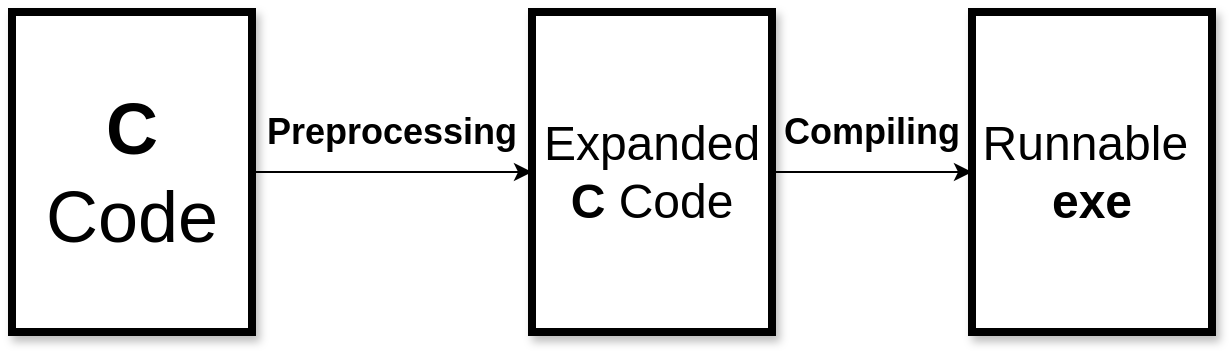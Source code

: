 <mxfile version="24.7.17">
  <diagram name="Page-1" id="tVLbkMmwTDM8UQwS_5az">
    <mxGraphModel dx="1050" dy="565" grid="1" gridSize="10" guides="1" tooltips="1" connect="1" arrows="1" fold="1" page="1" pageScale="1" pageWidth="827" pageHeight="1169" math="0" shadow="0">
      <root>
        <mxCell id="0" />
        <mxCell id="1" parent="0" />
        <mxCell id="HP1RBGwAj5SevZpqLNLj-1" value="" style="rounded=0;whiteSpace=wrap;html=1;shadow=1;strokeWidth=4;" vertex="1" parent="1">
          <mxGeometry x="80" y="160" width="120" height="160" as="geometry" />
        </mxCell>
        <mxCell id="HP1RBGwAj5SevZpqLNLj-2" value="&lt;font style=&quot;font-size: 36px;&quot;&gt;&lt;b style=&quot;&quot;&gt;C&lt;/b&gt; Code&lt;/font&gt;" style="text;html=1;align=center;verticalAlign=middle;whiteSpace=wrap;rounded=0;" vertex="1" parent="1">
          <mxGeometry x="90" y="190" width="100" height="100" as="geometry" />
        </mxCell>
        <mxCell id="HP1RBGwAj5SevZpqLNLj-3" value="" style="rounded=0;whiteSpace=wrap;html=1;shadow=1;strokeWidth=4;" vertex="1" parent="1">
          <mxGeometry x="340" y="160" width="120" height="160" as="geometry" />
        </mxCell>
        <mxCell id="HP1RBGwAj5SevZpqLNLj-4" value="&lt;font style=&quot;font-size: 24px;&quot;&gt;Expanded&lt;b style=&quot;&quot;&gt; C &lt;/b&gt;Code&lt;/font&gt;" style="text;html=1;align=center;verticalAlign=middle;whiteSpace=wrap;rounded=0;" vertex="1" parent="1">
          <mxGeometry x="350" y="190" width="100" height="100" as="geometry" />
        </mxCell>
        <mxCell id="HP1RBGwAj5SevZpqLNLj-5" value="" style="endArrow=classic;html=1;rounded=0;entryX=0;entryY=0.5;entryDx=0;entryDy=0;exitX=1;exitY=0.5;exitDx=0;exitDy=0;" edge="1" parent="1" source="HP1RBGwAj5SevZpqLNLj-1" target="HP1RBGwAj5SevZpqLNLj-3">
          <mxGeometry width="50" height="50" relative="1" as="geometry">
            <mxPoint x="390" y="320" as="sourcePoint" />
            <mxPoint x="440" y="270" as="targetPoint" />
          </mxGeometry>
        </mxCell>
        <mxCell id="HP1RBGwAj5SevZpqLNLj-6" value="&lt;b style=&quot;&quot;&gt;&lt;font style=&quot;font-size: 18px;&quot;&gt;Preprocessing&lt;/font&gt;&lt;/b&gt;" style="text;html=1;align=center;verticalAlign=middle;whiteSpace=wrap;rounded=0;" vertex="1" parent="1">
          <mxGeometry x="220" y="200" width="100" height="40" as="geometry" />
        </mxCell>
        <mxCell id="HP1RBGwAj5SevZpqLNLj-7" value="" style="rounded=0;whiteSpace=wrap;html=1;shadow=1;strokeWidth=4;" vertex="1" parent="1">
          <mxGeometry x="560" y="160" width="120" height="160" as="geometry" />
        </mxCell>
        <mxCell id="HP1RBGwAj5SevZpqLNLj-8" value="&lt;span style=&quot;font-size: 24px;&quot;&gt;Runnable&amp;nbsp;&lt;/span&gt;&lt;div&gt;&lt;span style=&quot;font-size: 24px;&quot;&gt;&lt;b&gt;exe&lt;/b&gt;&lt;/span&gt;&lt;/div&gt;" style="text;html=1;align=center;verticalAlign=middle;whiteSpace=wrap;rounded=0;" vertex="1" parent="1">
          <mxGeometry x="570" y="190" width="100" height="100" as="geometry" />
        </mxCell>
        <mxCell id="HP1RBGwAj5SevZpqLNLj-9" value="&lt;b style=&quot;&quot;&gt;&lt;font style=&quot;font-size: 18px;&quot;&gt;Compiling&lt;/font&gt;&lt;/b&gt;" style="text;html=1;align=center;verticalAlign=middle;whiteSpace=wrap;rounded=0;" vertex="1" parent="1">
          <mxGeometry x="460" y="200" width="100" height="40" as="geometry" />
        </mxCell>
        <mxCell id="HP1RBGwAj5SevZpqLNLj-10" value="" style="endArrow=classic;html=1;rounded=0;entryX=0;entryY=0.5;entryDx=0;entryDy=0;exitX=1;exitY=0.5;exitDx=0;exitDy=0;" edge="1" parent="1" source="HP1RBGwAj5SevZpqLNLj-3" target="HP1RBGwAj5SevZpqLNLj-7">
          <mxGeometry width="50" height="50" relative="1" as="geometry">
            <mxPoint x="390" y="320" as="sourcePoint" />
            <mxPoint x="440" y="270" as="targetPoint" />
          </mxGeometry>
        </mxCell>
      </root>
    </mxGraphModel>
  </diagram>
</mxfile>
